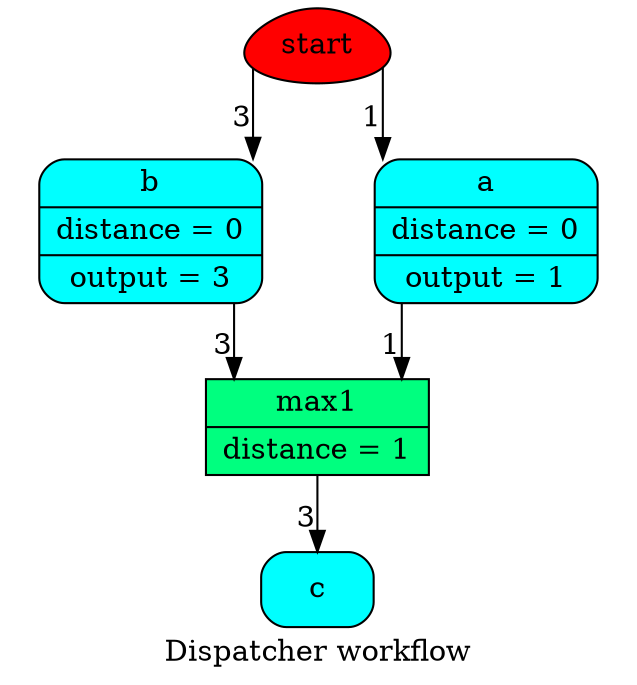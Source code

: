 digraph Dispatcher {
	graph [ratio=1]
	node [style=filled]
	splines = ortho
	label = "Dispatcher workflow"
		Dispatcher_4373676344 [label=start fillcolor=red shape=egg]
		"Dispatcher_-4863238121632644504" [label="{ b | distance = 0 | output = 3 }" fillcolor=cyan shape=Mrecord]
		"Dispatcher_-5827508458787275582" [label="{ max1 | distance = 1 }" fillcolor=springgreen shape=record]
		"Dispatcher_-7525193253846915964" [label="{ c  }" fillcolor=cyan shape=Mrecord]
		Dispatcher_5281915415694126460 [label="{ a | distance = 0 | output = 1 }" fillcolor=cyan shape=Mrecord]
			"Dispatcher_-4863238121632644504" -> "Dispatcher_-5827508458787275582" [xlabel=3]
			"Dispatcher_-5827508458787275582" -> "Dispatcher_-7525193253846915964" [xlabel=3]
			Dispatcher_4373676344 -> "Dispatcher_-4863238121632644504" [xlabel=3]
			Dispatcher_4373676344 -> Dispatcher_5281915415694126460 [xlabel=1]
			Dispatcher_5281915415694126460 -> "Dispatcher_-5827508458787275582" [xlabel=1]
}